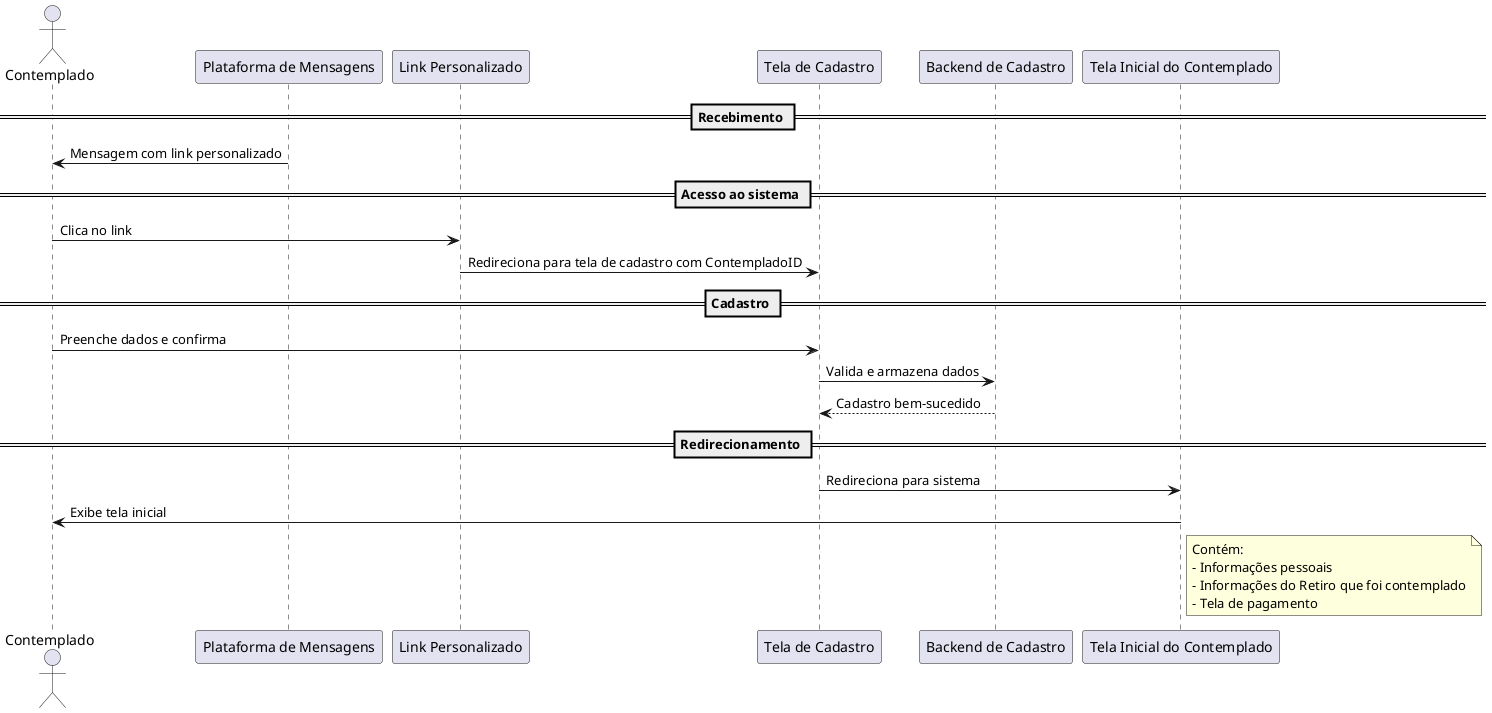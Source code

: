 @startuml name "Recebimento da Mensagem e Acesso ao Sistema"
actor Contemplado
participant "Plataforma de Mensagens" as MsgPlataforma
participant "Link Personalizado" as Link
participant "Tela de Cadastro" as Cadastro
participant "Backend de Cadastro" as Backend
participant "Tela Inicial do Contemplado" as TelaInicial

== Recebimento ==
MsgPlataforma -> Contemplado : Mensagem com link personalizado

== Acesso ao sistema ==
Contemplado -> Link : Clica no link
Link -> Cadastro : Redireciona para tela de cadastro com ContempladoID

== Cadastro ==
Contemplado -> Cadastro : Preenche dados e confirma
Cadastro -> Backend : Valida e armazena dados
Backend --> Cadastro : Cadastro bem-sucedido

== Redirecionamento ==
Cadastro -> TelaInicial : Redireciona para sistema
TelaInicial -> Contemplado : Exibe tela inicial
note right of TelaInicial
Contém:
- Informações pessoais
- Informações do Retiro que foi contemplado
- Tela de pagamento
end note
@enduml
